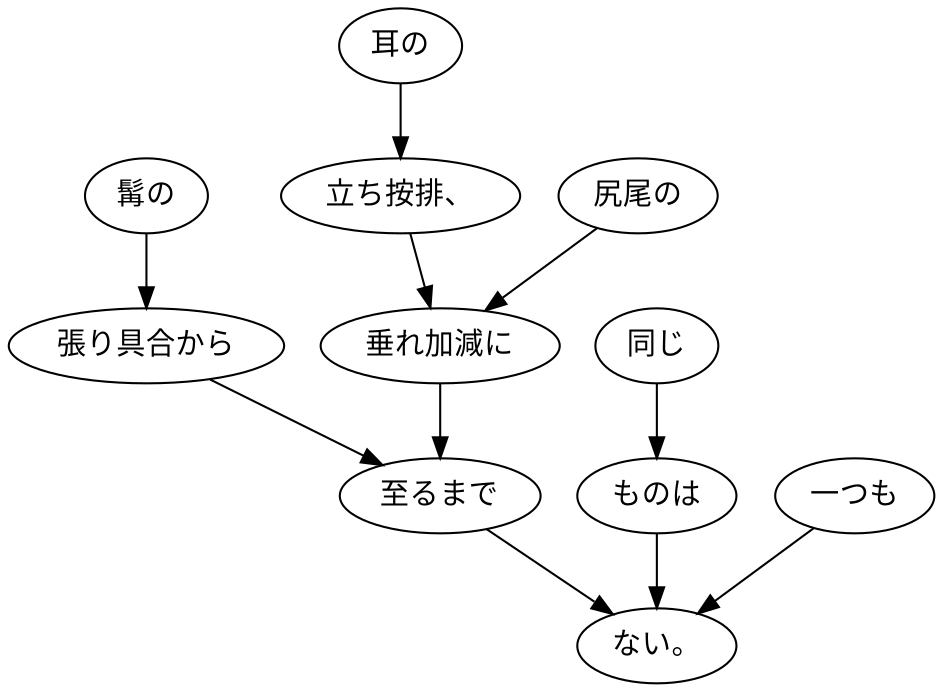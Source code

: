 digraph graph361 {
	node0 [label="髯の"];
	node1 [label="張り具合から"];
	node2 [label="耳の"];
	node3 [label="立ち按排、"];
	node4 [label="尻尾の"];
	node5 [label="垂れ加減に"];
	node6 [label="至るまで"];
	node7 [label="同じ"];
	node8 [label="ものは"];
	node9 [label="一つも"];
	node10 [label="ない。"];
	node0 -> node1;
	node1 -> node6;
	node2 -> node3;
	node3 -> node5;
	node4 -> node5;
	node5 -> node6;
	node6 -> node10;
	node7 -> node8;
	node8 -> node10;
	node9 -> node10;
}
